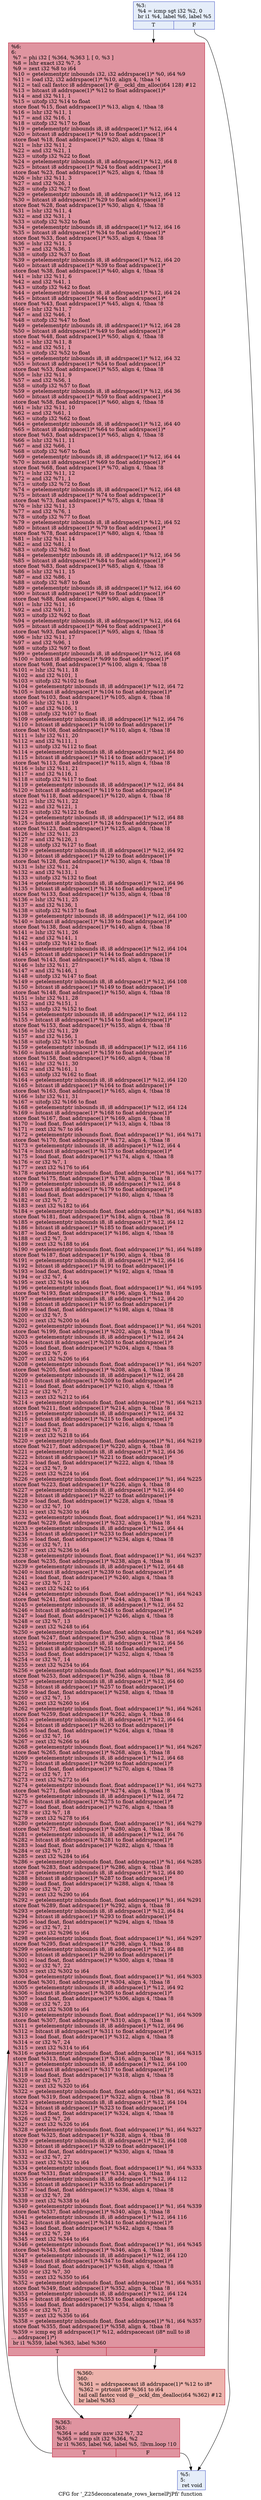 digraph "CFG for '_Z25deconcatenate_rows_kernelPjPfi' function" {
	label="CFG for '_Z25deconcatenate_rows_kernelPjPfi' function";

	Node0x5739ad0 [shape=record,color="#3d50c3ff", style=filled, fillcolor="#c5d6f270",label="{%3:\l  %4 = icmp sgt i32 %2, 0\l  br i1 %4, label %6, label %5\l|{<s0>T|<s1>F}}"];
	Node0x5739ad0:s0 -> Node0x5739c40;
	Node0x5739ad0:s1 -> Node0x5739c90;
	Node0x5739c90 [shape=record,color="#3d50c3ff", style=filled, fillcolor="#c5d6f270",label="{%5:\l5:                                                \l  ret void\l}"];
	Node0x5739c40 [shape=record,color="#b70d28ff", style=filled, fillcolor="#b70d2870",label="{%6:\l6:                                                \l  %7 = phi i32 [ %364, %363 ], [ 0, %3 ]\l  %8 = lshr exact i32 %7, 5\l  %9 = zext i32 %8 to i64\l  %10 = getelementptr inbounds i32, i32 addrspace(1)* %0, i64 %9\l  %11 = load i32, i32 addrspace(1)* %10, align 4, !tbaa !4\l  %12 = tail call fastcc i8 addrspace(1)* @__ockl_dm_alloc(i64 128) #12\l  %13 = bitcast i8 addrspace(1)* %12 to float addrspace(1)*\l  %14 = and i32 %11, 1\l  %15 = uitofp i32 %14 to float\l  store float %15, float addrspace(1)* %13, align 4, !tbaa !8\l  %16 = lshr i32 %11, 1\l  %17 = and i32 %16, 1\l  %18 = uitofp i32 %17 to float\l  %19 = getelementptr inbounds i8, i8 addrspace(1)* %12, i64 4\l  %20 = bitcast i8 addrspace(1)* %19 to float addrspace(1)*\l  store float %18, float addrspace(1)* %20, align 4, !tbaa !8\l  %21 = lshr i32 %11, 2\l  %22 = and i32 %21, 1\l  %23 = uitofp i32 %22 to float\l  %24 = getelementptr inbounds i8, i8 addrspace(1)* %12, i64 8\l  %25 = bitcast i8 addrspace(1)* %24 to float addrspace(1)*\l  store float %23, float addrspace(1)* %25, align 4, !tbaa !8\l  %26 = lshr i32 %11, 3\l  %27 = and i32 %26, 1\l  %28 = uitofp i32 %27 to float\l  %29 = getelementptr inbounds i8, i8 addrspace(1)* %12, i64 12\l  %30 = bitcast i8 addrspace(1)* %29 to float addrspace(1)*\l  store float %28, float addrspace(1)* %30, align 4, !tbaa !8\l  %31 = lshr i32 %11, 4\l  %32 = and i32 %31, 1\l  %33 = uitofp i32 %32 to float\l  %34 = getelementptr inbounds i8, i8 addrspace(1)* %12, i64 16\l  %35 = bitcast i8 addrspace(1)* %34 to float addrspace(1)*\l  store float %33, float addrspace(1)* %35, align 4, !tbaa !8\l  %36 = lshr i32 %11, 5\l  %37 = and i32 %36, 1\l  %38 = uitofp i32 %37 to float\l  %39 = getelementptr inbounds i8, i8 addrspace(1)* %12, i64 20\l  %40 = bitcast i8 addrspace(1)* %39 to float addrspace(1)*\l  store float %38, float addrspace(1)* %40, align 4, !tbaa !8\l  %41 = lshr i32 %11, 6\l  %42 = and i32 %41, 1\l  %43 = uitofp i32 %42 to float\l  %44 = getelementptr inbounds i8, i8 addrspace(1)* %12, i64 24\l  %45 = bitcast i8 addrspace(1)* %44 to float addrspace(1)*\l  store float %43, float addrspace(1)* %45, align 4, !tbaa !8\l  %46 = lshr i32 %11, 7\l  %47 = and i32 %46, 1\l  %48 = uitofp i32 %47 to float\l  %49 = getelementptr inbounds i8, i8 addrspace(1)* %12, i64 28\l  %50 = bitcast i8 addrspace(1)* %49 to float addrspace(1)*\l  store float %48, float addrspace(1)* %50, align 4, !tbaa !8\l  %51 = lshr i32 %11, 8\l  %52 = and i32 %51, 1\l  %53 = uitofp i32 %52 to float\l  %54 = getelementptr inbounds i8, i8 addrspace(1)* %12, i64 32\l  %55 = bitcast i8 addrspace(1)* %54 to float addrspace(1)*\l  store float %53, float addrspace(1)* %55, align 4, !tbaa !8\l  %56 = lshr i32 %11, 9\l  %57 = and i32 %56, 1\l  %58 = uitofp i32 %57 to float\l  %59 = getelementptr inbounds i8, i8 addrspace(1)* %12, i64 36\l  %60 = bitcast i8 addrspace(1)* %59 to float addrspace(1)*\l  store float %58, float addrspace(1)* %60, align 4, !tbaa !8\l  %61 = lshr i32 %11, 10\l  %62 = and i32 %61, 1\l  %63 = uitofp i32 %62 to float\l  %64 = getelementptr inbounds i8, i8 addrspace(1)* %12, i64 40\l  %65 = bitcast i8 addrspace(1)* %64 to float addrspace(1)*\l  store float %63, float addrspace(1)* %65, align 4, !tbaa !8\l  %66 = lshr i32 %11, 11\l  %67 = and i32 %66, 1\l  %68 = uitofp i32 %67 to float\l  %69 = getelementptr inbounds i8, i8 addrspace(1)* %12, i64 44\l  %70 = bitcast i8 addrspace(1)* %69 to float addrspace(1)*\l  store float %68, float addrspace(1)* %70, align 4, !tbaa !8\l  %71 = lshr i32 %11, 12\l  %72 = and i32 %71, 1\l  %73 = uitofp i32 %72 to float\l  %74 = getelementptr inbounds i8, i8 addrspace(1)* %12, i64 48\l  %75 = bitcast i8 addrspace(1)* %74 to float addrspace(1)*\l  store float %73, float addrspace(1)* %75, align 4, !tbaa !8\l  %76 = lshr i32 %11, 13\l  %77 = and i32 %76, 1\l  %78 = uitofp i32 %77 to float\l  %79 = getelementptr inbounds i8, i8 addrspace(1)* %12, i64 52\l  %80 = bitcast i8 addrspace(1)* %79 to float addrspace(1)*\l  store float %78, float addrspace(1)* %80, align 4, !tbaa !8\l  %81 = lshr i32 %11, 14\l  %82 = and i32 %81, 1\l  %83 = uitofp i32 %82 to float\l  %84 = getelementptr inbounds i8, i8 addrspace(1)* %12, i64 56\l  %85 = bitcast i8 addrspace(1)* %84 to float addrspace(1)*\l  store float %83, float addrspace(1)* %85, align 4, !tbaa !8\l  %86 = lshr i32 %11, 15\l  %87 = and i32 %86, 1\l  %88 = uitofp i32 %87 to float\l  %89 = getelementptr inbounds i8, i8 addrspace(1)* %12, i64 60\l  %90 = bitcast i8 addrspace(1)* %89 to float addrspace(1)*\l  store float %88, float addrspace(1)* %90, align 4, !tbaa !8\l  %91 = lshr i32 %11, 16\l  %92 = and i32 %91, 1\l  %93 = uitofp i32 %92 to float\l  %94 = getelementptr inbounds i8, i8 addrspace(1)* %12, i64 64\l  %95 = bitcast i8 addrspace(1)* %94 to float addrspace(1)*\l  store float %93, float addrspace(1)* %95, align 4, !tbaa !8\l  %96 = lshr i32 %11, 17\l  %97 = and i32 %96, 1\l  %98 = uitofp i32 %97 to float\l  %99 = getelementptr inbounds i8, i8 addrspace(1)* %12, i64 68\l  %100 = bitcast i8 addrspace(1)* %99 to float addrspace(1)*\l  store float %98, float addrspace(1)* %100, align 4, !tbaa !8\l  %101 = lshr i32 %11, 18\l  %102 = and i32 %101, 1\l  %103 = uitofp i32 %102 to float\l  %104 = getelementptr inbounds i8, i8 addrspace(1)* %12, i64 72\l  %105 = bitcast i8 addrspace(1)* %104 to float addrspace(1)*\l  store float %103, float addrspace(1)* %105, align 4, !tbaa !8\l  %106 = lshr i32 %11, 19\l  %107 = and i32 %106, 1\l  %108 = uitofp i32 %107 to float\l  %109 = getelementptr inbounds i8, i8 addrspace(1)* %12, i64 76\l  %110 = bitcast i8 addrspace(1)* %109 to float addrspace(1)*\l  store float %108, float addrspace(1)* %110, align 4, !tbaa !8\l  %111 = lshr i32 %11, 20\l  %112 = and i32 %111, 1\l  %113 = uitofp i32 %112 to float\l  %114 = getelementptr inbounds i8, i8 addrspace(1)* %12, i64 80\l  %115 = bitcast i8 addrspace(1)* %114 to float addrspace(1)*\l  store float %113, float addrspace(1)* %115, align 4, !tbaa !8\l  %116 = lshr i32 %11, 21\l  %117 = and i32 %116, 1\l  %118 = uitofp i32 %117 to float\l  %119 = getelementptr inbounds i8, i8 addrspace(1)* %12, i64 84\l  %120 = bitcast i8 addrspace(1)* %119 to float addrspace(1)*\l  store float %118, float addrspace(1)* %120, align 4, !tbaa !8\l  %121 = lshr i32 %11, 22\l  %122 = and i32 %121, 1\l  %123 = uitofp i32 %122 to float\l  %124 = getelementptr inbounds i8, i8 addrspace(1)* %12, i64 88\l  %125 = bitcast i8 addrspace(1)* %124 to float addrspace(1)*\l  store float %123, float addrspace(1)* %125, align 4, !tbaa !8\l  %126 = lshr i32 %11, 23\l  %127 = and i32 %126, 1\l  %128 = uitofp i32 %127 to float\l  %129 = getelementptr inbounds i8, i8 addrspace(1)* %12, i64 92\l  %130 = bitcast i8 addrspace(1)* %129 to float addrspace(1)*\l  store float %128, float addrspace(1)* %130, align 4, !tbaa !8\l  %131 = lshr i32 %11, 24\l  %132 = and i32 %131, 1\l  %133 = uitofp i32 %132 to float\l  %134 = getelementptr inbounds i8, i8 addrspace(1)* %12, i64 96\l  %135 = bitcast i8 addrspace(1)* %134 to float addrspace(1)*\l  store float %133, float addrspace(1)* %135, align 4, !tbaa !8\l  %136 = lshr i32 %11, 25\l  %137 = and i32 %136, 1\l  %138 = uitofp i32 %137 to float\l  %139 = getelementptr inbounds i8, i8 addrspace(1)* %12, i64 100\l  %140 = bitcast i8 addrspace(1)* %139 to float addrspace(1)*\l  store float %138, float addrspace(1)* %140, align 4, !tbaa !8\l  %141 = lshr i32 %11, 26\l  %142 = and i32 %141, 1\l  %143 = uitofp i32 %142 to float\l  %144 = getelementptr inbounds i8, i8 addrspace(1)* %12, i64 104\l  %145 = bitcast i8 addrspace(1)* %144 to float addrspace(1)*\l  store float %143, float addrspace(1)* %145, align 4, !tbaa !8\l  %146 = lshr i32 %11, 27\l  %147 = and i32 %146, 1\l  %148 = uitofp i32 %147 to float\l  %149 = getelementptr inbounds i8, i8 addrspace(1)* %12, i64 108\l  %150 = bitcast i8 addrspace(1)* %149 to float addrspace(1)*\l  store float %148, float addrspace(1)* %150, align 4, !tbaa !8\l  %151 = lshr i32 %11, 28\l  %152 = and i32 %151, 1\l  %153 = uitofp i32 %152 to float\l  %154 = getelementptr inbounds i8, i8 addrspace(1)* %12, i64 112\l  %155 = bitcast i8 addrspace(1)* %154 to float addrspace(1)*\l  store float %153, float addrspace(1)* %155, align 4, !tbaa !8\l  %156 = lshr i32 %11, 29\l  %157 = and i32 %156, 1\l  %158 = uitofp i32 %157 to float\l  %159 = getelementptr inbounds i8, i8 addrspace(1)* %12, i64 116\l  %160 = bitcast i8 addrspace(1)* %159 to float addrspace(1)*\l  store float %158, float addrspace(1)* %160, align 4, !tbaa !8\l  %161 = lshr i32 %11, 30\l  %162 = and i32 %161, 1\l  %163 = uitofp i32 %162 to float\l  %164 = getelementptr inbounds i8, i8 addrspace(1)* %12, i64 120\l  %165 = bitcast i8 addrspace(1)* %164 to float addrspace(1)*\l  store float %163, float addrspace(1)* %165, align 4, !tbaa !8\l  %166 = lshr i32 %11, 31\l  %167 = uitofp i32 %166 to float\l  %168 = getelementptr inbounds i8, i8 addrspace(1)* %12, i64 124\l  %169 = bitcast i8 addrspace(1)* %168 to float addrspace(1)*\l  store float %167, float addrspace(1)* %169, align 4, !tbaa !8\l  %170 = load float, float addrspace(1)* %13, align 4, !tbaa !8\l  %171 = zext i32 %7 to i64\l  %172 = getelementptr inbounds float, float addrspace(1)* %1, i64 %171\l  store float %170, float addrspace(1)* %172, align 4, !tbaa !8\l  %173 = getelementptr inbounds i8, i8 addrspace(1)* %12, i64 4\l  %174 = bitcast i8 addrspace(1)* %173 to float addrspace(1)*\l  %175 = load float, float addrspace(1)* %174, align 4, !tbaa !8\l  %176 = or i32 %7, 1\l  %177 = zext i32 %176 to i64\l  %178 = getelementptr inbounds float, float addrspace(1)* %1, i64 %177\l  store float %175, float addrspace(1)* %178, align 4, !tbaa !8\l  %179 = getelementptr inbounds i8, i8 addrspace(1)* %12, i64 8\l  %180 = bitcast i8 addrspace(1)* %179 to float addrspace(1)*\l  %181 = load float, float addrspace(1)* %180, align 4, !tbaa !8\l  %182 = or i32 %7, 2\l  %183 = zext i32 %182 to i64\l  %184 = getelementptr inbounds float, float addrspace(1)* %1, i64 %183\l  store float %181, float addrspace(1)* %184, align 4, !tbaa !8\l  %185 = getelementptr inbounds i8, i8 addrspace(1)* %12, i64 12\l  %186 = bitcast i8 addrspace(1)* %185 to float addrspace(1)*\l  %187 = load float, float addrspace(1)* %186, align 4, !tbaa !8\l  %188 = or i32 %7, 3\l  %189 = zext i32 %188 to i64\l  %190 = getelementptr inbounds float, float addrspace(1)* %1, i64 %189\l  store float %187, float addrspace(1)* %190, align 4, !tbaa !8\l  %191 = getelementptr inbounds i8, i8 addrspace(1)* %12, i64 16\l  %192 = bitcast i8 addrspace(1)* %191 to float addrspace(1)*\l  %193 = load float, float addrspace(1)* %192, align 4, !tbaa !8\l  %194 = or i32 %7, 4\l  %195 = zext i32 %194 to i64\l  %196 = getelementptr inbounds float, float addrspace(1)* %1, i64 %195\l  store float %193, float addrspace(1)* %196, align 4, !tbaa !8\l  %197 = getelementptr inbounds i8, i8 addrspace(1)* %12, i64 20\l  %198 = bitcast i8 addrspace(1)* %197 to float addrspace(1)*\l  %199 = load float, float addrspace(1)* %198, align 4, !tbaa !8\l  %200 = or i32 %7, 5\l  %201 = zext i32 %200 to i64\l  %202 = getelementptr inbounds float, float addrspace(1)* %1, i64 %201\l  store float %199, float addrspace(1)* %202, align 4, !tbaa !8\l  %203 = getelementptr inbounds i8, i8 addrspace(1)* %12, i64 24\l  %204 = bitcast i8 addrspace(1)* %203 to float addrspace(1)*\l  %205 = load float, float addrspace(1)* %204, align 4, !tbaa !8\l  %206 = or i32 %7, 6\l  %207 = zext i32 %206 to i64\l  %208 = getelementptr inbounds float, float addrspace(1)* %1, i64 %207\l  store float %205, float addrspace(1)* %208, align 4, !tbaa !8\l  %209 = getelementptr inbounds i8, i8 addrspace(1)* %12, i64 28\l  %210 = bitcast i8 addrspace(1)* %209 to float addrspace(1)*\l  %211 = load float, float addrspace(1)* %210, align 4, !tbaa !8\l  %212 = or i32 %7, 7\l  %213 = zext i32 %212 to i64\l  %214 = getelementptr inbounds float, float addrspace(1)* %1, i64 %213\l  store float %211, float addrspace(1)* %214, align 4, !tbaa !8\l  %215 = getelementptr inbounds i8, i8 addrspace(1)* %12, i64 32\l  %216 = bitcast i8 addrspace(1)* %215 to float addrspace(1)*\l  %217 = load float, float addrspace(1)* %216, align 4, !tbaa !8\l  %218 = or i32 %7, 8\l  %219 = zext i32 %218 to i64\l  %220 = getelementptr inbounds float, float addrspace(1)* %1, i64 %219\l  store float %217, float addrspace(1)* %220, align 4, !tbaa !8\l  %221 = getelementptr inbounds i8, i8 addrspace(1)* %12, i64 36\l  %222 = bitcast i8 addrspace(1)* %221 to float addrspace(1)*\l  %223 = load float, float addrspace(1)* %222, align 4, !tbaa !8\l  %224 = or i32 %7, 9\l  %225 = zext i32 %224 to i64\l  %226 = getelementptr inbounds float, float addrspace(1)* %1, i64 %225\l  store float %223, float addrspace(1)* %226, align 4, !tbaa !8\l  %227 = getelementptr inbounds i8, i8 addrspace(1)* %12, i64 40\l  %228 = bitcast i8 addrspace(1)* %227 to float addrspace(1)*\l  %229 = load float, float addrspace(1)* %228, align 4, !tbaa !8\l  %230 = or i32 %7, 10\l  %231 = zext i32 %230 to i64\l  %232 = getelementptr inbounds float, float addrspace(1)* %1, i64 %231\l  store float %229, float addrspace(1)* %232, align 4, !tbaa !8\l  %233 = getelementptr inbounds i8, i8 addrspace(1)* %12, i64 44\l  %234 = bitcast i8 addrspace(1)* %233 to float addrspace(1)*\l  %235 = load float, float addrspace(1)* %234, align 4, !tbaa !8\l  %236 = or i32 %7, 11\l  %237 = zext i32 %236 to i64\l  %238 = getelementptr inbounds float, float addrspace(1)* %1, i64 %237\l  store float %235, float addrspace(1)* %238, align 4, !tbaa !8\l  %239 = getelementptr inbounds i8, i8 addrspace(1)* %12, i64 48\l  %240 = bitcast i8 addrspace(1)* %239 to float addrspace(1)*\l  %241 = load float, float addrspace(1)* %240, align 4, !tbaa !8\l  %242 = or i32 %7, 12\l  %243 = zext i32 %242 to i64\l  %244 = getelementptr inbounds float, float addrspace(1)* %1, i64 %243\l  store float %241, float addrspace(1)* %244, align 4, !tbaa !8\l  %245 = getelementptr inbounds i8, i8 addrspace(1)* %12, i64 52\l  %246 = bitcast i8 addrspace(1)* %245 to float addrspace(1)*\l  %247 = load float, float addrspace(1)* %246, align 4, !tbaa !8\l  %248 = or i32 %7, 13\l  %249 = zext i32 %248 to i64\l  %250 = getelementptr inbounds float, float addrspace(1)* %1, i64 %249\l  store float %247, float addrspace(1)* %250, align 4, !tbaa !8\l  %251 = getelementptr inbounds i8, i8 addrspace(1)* %12, i64 56\l  %252 = bitcast i8 addrspace(1)* %251 to float addrspace(1)*\l  %253 = load float, float addrspace(1)* %252, align 4, !tbaa !8\l  %254 = or i32 %7, 14\l  %255 = zext i32 %254 to i64\l  %256 = getelementptr inbounds float, float addrspace(1)* %1, i64 %255\l  store float %253, float addrspace(1)* %256, align 4, !tbaa !8\l  %257 = getelementptr inbounds i8, i8 addrspace(1)* %12, i64 60\l  %258 = bitcast i8 addrspace(1)* %257 to float addrspace(1)*\l  %259 = load float, float addrspace(1)* %258, align 4, !tbaa !8\l  %260 = or i32 %7, 15\l  %261 = zext i32 %260 to i64\l  %262 = getelementptr inbounds float, float addrspace(1)* %1, i64 %261\l  store float %259, float addrspace(1)* %262, align 4, !tbaa !8\l  %263 = getelementptr inbounds i8, i8 addrspace(1)* %12, i64 64\l  %264 = bitcast i8 addrspace(1)* %263 to float addrspace(1)*\l  %265 = load float, float addrspace(1)* %264, align 4, !tbaa !8\l  %266 = or i32 %7, 16\l  %267 = zext i32 %266 to i64\l  %268 = getelementptr inbounds float, float addrspace(1)* %1, i64 %267\l  store float %265, float addrspace(1)* %268, align 4, !tbaa !8\l  %269 = getelementptr inbounds i8, i8 addrspace(1)* %12, i64 68\l  %270 = bitcast i8 addrspace(1)* %269 to float addrspace(1)*\l  %271 = load float, float addrspace(1)* %270, align 4, !tbaa !8\l  %272 = or i32 %7, 17\l  %273 = zext i32 %272 to i64\l  %274 = getelementptr inbounds float, float addrspace(1)* %1, i64 %273\l  store float %271, float addrspace(1)* %274, align 4, !tbaa !8\l  %275 = getelementptr inbounds i8, i8 addrspace(1)* %12, i64 72\l  %276 = bitcast i8 addrspace(1)* %275 to float addrspace(1)*\l  %277 = load float, float addrspace(1)* %276, align 4, !tbaa !8\l  %278 = or i32 %7, 18\l  %279 = zext i32 %278 to i64\l  %280 = getelementptr inbounds float, float addrspace(1)* %1, i64 %279\l  store float %277, float addrspace(1)* %280, align 4, !tbaa !8\l  %281 = getelementptr inbounds i8, i8 addrspace(1)* %12, i64 76\l  %282 = bitcast i8 addrspace(1)* %281 to float addrspace(1)*\l  %283 = load float, float addrspace(1)* %282, align 4, !tbaa !8\l  %284 = or i32 %7, 19\l  %285 = zext i32 %284 to i64\l  %286 = getelementptr inbounds float, float addrspace(1)* %1, i64 %285\l  store float %283, float addrspace(1)* %286, align 4, !tbaa !8\l  %287 = getelementptr inbounds i8, i8 addrspace(1)* %12, i64 80\l  %288 = bitcast i8 addrspace(1)* %287 to float addrspace(1)*\l  %289 = load float, float addrspace(1)* %288, align 4, !tbaa !8\l  %290 = or i32 %7, 20\l  %291 = zext i32 %290 to i64\l  %292 = getelementptr inbounds float, float addrspace(1)* %1, i64 %291\l  store float %289, float addrspace(1)* %292, align 4, !tbaa !8\l  %293 = getelementptr inbounds i8, i8 addrspace(1)* %12, i64 84\l  %294 = bitcast i8 addrspace(1)* %293 to float addrspace(1)*\l  %295 = load float, float addrspace(1)* %294, align 4, !tbaa !8\l  %296 = or i32 %7, 21\l  %297 = zext i32 %296 to i64\l  %298 = getelementptr inbounds float, float addrspace(1)* %1, i64 %297\l  store float %295, float addrspace(1)* %298, align 4, !tbaa !8\l  %299 = getelementptr inbounds i8, i8 addrspace(1)* %12, i64 88\l  %300 = bitcast i8 addrspace(1)* %299 to float addrspace(1)*\l  %301 = load float, float addrspace(1)* %300, align 4, !tbaa !8\l  %302 = or i32 %7, 22\l  %303 = zext i32 %302 to i64\l  %304 = getelementptr inbounds float, float addrspace(1)* %1, i64 %303\l  store float %301, float addrspace(1)* %304, align 4, !tbaa !8\l  %305 = getelementptr inbounds i8, i8 addrspace(1)* %12, i64 92\l  %306 = bitcast i8 addrspace(1)* %305 to float addrspace(1)*\l  %307 = load float, float addrspace(1)* %306, align 4, !tbaa !8\l  %308 = or i32 %7, 23\l  %309 = zext i32 %308 to i64\l  %310 = getelementptr inbounds float, float addrspace(1)* %1, i64 %309\l  store float %307, float addrspace(1)* %310, align 4, !tbaa !8\l  %311 = getelementptr inbounds i8, i8 addrspace(1)* %12, i64 96\l  %312 = bitcast i8 addrspace(1)* %311 to float addrspace(1)*\l  %313 = load float, float addrspace(1)* %312, align 4, !tbaa !8\l  %314 = or i32 %7, 24\l  %315 = zext i32 %314 to i64\l  %316 = getelementptr inbounds float, float addrspace(1)* %1, i64 %315\l  store float %313, float addrspace(1)* %316, align 4, !tbaa !8\l  %317 = getelementptr inbounds i8, i8 addrspace(1)* %12, i64 100\l  %318 = bitcast i8 addrspace(1)* %317 to float addrspace(1)*\l  %319 = load float, float addrspace(1)* %318, align 4, !tbaa !8\l  %320 = or i32 %7, 25\l  %321 = zext i32 %320 to i64\l  %322 = getelementptr inbounds float, float addrspace(1)* %1, i64 %321\l  store float %319, float addrspace(1)* %322, align 4, !tbaa !8\l  %323 = getelementptr inbounds i8, i8 addrspace(1)* %12, i64 104\l  %324 = bitcast i8 addrspace(1)* %323 to float addrspace(1)*\l  %325 = load float, float addrspace(1)* %324, align 4, !tbaa !8\l  %326 = or i32 %7, 26\l  %327 = zext i32 %326 to i64\l  %328 = getelementptr inbounds float, float addrspace(1)* %1, i64 %327\l  store float %325, float addrspace(1)* %328, align 4, !tbaa !8\l  %329 = getelementptr inbounds i8, i8 addrspace(1)* %12, i64 108\l  %330 = bitcast i8 addrspace(1)* %329 to float addrspace(1)*\l  %331 = load float, float addrspace(1)* %330, align 4, !tbaa !8\l  %332 = or i32 %7, 27\l  %333 = zext i32 %332 to i64\l  %334 = getelementptr inbounds float, float addrspace(1)* %1, i64 %333\l  store float %331, float addrspace(1)* %334, align 4, !tbaa !8\l  %335 = getelementptr inbounds i8, i8 addrspace(1)* %12, i64 112\l  %336 = bitcast i8 addrspace(1)* %335 to float addrspace(1)*\l  %337 = load float, float addrspace(1)* %336, align 4, !tbaa !8\l  %338 = or i32 %7, 28\l  %339 = zext i32 %338 to i64\l  %340 = getelementptr inbounds float, float addrspace(1)* %1, i64 %339\l  store float %337, float addrspace(1)* %340, align 4, !tbaa !8\l  %341 = getelementptr inbounds i8, i8 addrspace(1)* %12, i64 116\l  %342 = bitcast i8 addrspace(1)* %341 to float addrspace(1)*\l  %343 = load float, float addrspace(1)* %342, align 4, !tbaa !8\l  %344 = or i32 %7, 29\l  %345 = zext i32 %344 to i64\l  %346 = getelementptr inbounds float, float addrspace(1)* %1, i64 %345\l  store float %343, float addrspace(1)* %346, align 4, !tbaa !8\l  %347 = getelementptr inbounds i8, i8 addrspace(1)* %12, i64 120\l  %348 = bitcast i8 addrspace(1)* %347 to float addrspace(1)*\l  %349 = load float, float addrspace(1)* %348, align 4, !tbaa !8\l  %350 = or i32 %7, 30\l  %351 = zext i32 %350 to i64\l  %352 = getelementptr inbounds float, float addrspace(1)* %1, i64 %351\l  store float %349, float addrspace(1)* %352, align 4, !tbaa !8\l  %353 = getelementptr inbounds i8, i8 addrspace(1)* %12, i64 124\l  %354 = bitcast i8 addrspace(1)* %353 to float addrspace(1)*\l  %355 = load float, float addrspace(1)* %354, align 4, !tbaa !8\l  %356 = or i32 %7, 31\l  %357 = zext i32 %356 to i64\l  %358 = getelementptr inbounds float, float addrspace(1)* %1, i64 %357\l  store float %355, float addrspace(1)* %358, align 4, !tbaa !8\l  %359 = icmp eq i8 addrspace(1)* %12, addrspacecast (i8* null to i8\l... addrspace(1)*)\l  br i1 %359, label %363, label %360\l|{<s0>T|<s1>F}}"];
	Node0x5739c40:s0 -> Node0x5739e20;
	Node0x5739c40:s1 -> Node0x5744ee0;
	Node0x5744ee0 [shape=record,color="#b70d28ff", style=filled, fillcolor="#d6524470",label="{%360:\l360:                                              \l  %361 = addrspacecast i8 addrspace(1)* %12 to i8*\l  %362 = ptrtoint i8* %361 to i64\l  tail call fastcc void @__ockl_dm_dealloc(i64 %362) #12\l  br label %363\l}"];
	Node0x5744ee0 -> Node0x5739e20;
	Node0x5739e20 [shape=record,color="#b70d28ff", style=filled, fillcolor="#b70d2870",label="{%363:\l363:                                              \l  %364 = add nuw nsw i32 %7, 32\l  %365 = icmp slt i32 %364, %2\l  br i1 %365, label %6, label %5, !llvm.loop !10\l|{<s0>T|<s1>F}}"];
	Node0x5739e20:s0 -> Node0x5739c40;
	Node0x5739e20:s1 -> Node0x5739c90;
}
